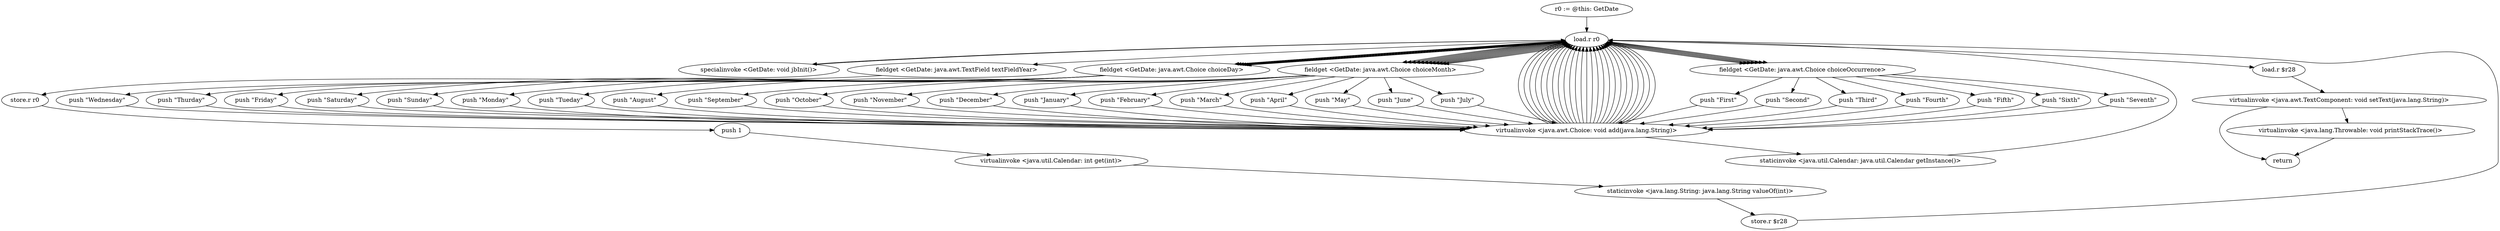 digraph "" {
    "r0 := @this: GetDate"
    "load.r r0"
    "r0 := @this: GetDate"->"load.r r0";
    "specialinvoke <GetDate: void jbInit()>"
    "load.r r0"->"specialinvoke <GetDate: void jbInit()>";
    "specialinvoke <GetDate: void jbInit()>"->"load.r r0";
    "fieldget <GetDate: java.awt.Choice choiceOccurrence>"
    "load.r r0"->"fieldget <GetDate: java.awt.Choice choiceOccurrence>";
    "push \"First\""
    "fieldget <GetDate: java.awt.Choice choiceOccurrence>"->"push \"First\"";
    "virtualinvoke <java.awt.Choice: void add(java.lang.String)>"
    "push \"First\""->"virtualinvoke <java.awt.Choice: void add(java.lang.String)>";
    "virtualinvoke <java.awt.Choice: void add(java.lang.String)>"->"load.r r0";
    "load.r r0"->"fieldget <GetDate: java.awt.Choice choiceOccurrence>";
    "push \"Second\""
    "fieldget <GetDate: java.awt.Choice choiceOccurrence>"->"push \"Second\"";
    "push \"Second\""->"virtualinvoke <java.awt.Choice: void add(java.lang.String)>";
    "virtualinvoke <java.awt.Choice: void add(java.lang.String)>"->"load.r r0";
    "load.r r0"->"fieldget <GetDate: java.awt.Choice choiceOccurrence>";
    "push \"Third\""
    "fieldget <GetDate: java.awt.Choice choiceOccurrence>"->"push \"Third\"";
    "push \"Third\""->"virtualinvoke <java.awt.Choice: void add(java.lang.String)>";
    "virtualinvoke <java.awt.Choice: void add(java.lang.String)>"->"load.r r0";
    "load.r r0"->"fieldget <GetDate: java.awt.Choice choiceOccurrence>";
    "push \"Fourth\""
    "fieldget <GetDate: java.awt.Choice choiceOccurrence>"->"push \"Fourth\"";
    "push \"Fourth\""->"virtualinvoke <java.awt.Choice: void add(java.lang.String)>";
    "virtualinvoke <java.awt.Choice: void add(java.lang.String)>"->"load.r r0";
    "load.r r0"->"fieldget <GetDate: java.awt.Choice choiceOccurrence>";
    "push \"Fifth\""
    "fieldget <GetDate: java.awt.Choice choiceOccurrence>"->"push \"Fifth\"";
    "push \"Fifth\""->"virtualinvoke <java.awt.Choice: void add(java.lang.String)>";
    "virtualinvoke <java.awt.Choice: void add(java.lang.String)>"->"load.r r0";
    "load.r r0"->"fieldget <GetDate: java.awt.Choice choiceOccurrence>";
    "push \"Sixth\""
    "fieldget <GetDate: java.awt.Choice choiceOccurrence>"->"push \"Sixth\"";
    "push \"Sixth\""->"virtualinvoke <java.awt.Choice: void add(java.lang.String)>";
    "virtualinvoke <java.awt.Choice: void add(java.lang.String)>"->"load.r r0";
    "load.r r0"->"fieldget <GetDate: java.awt.Choice choiceOccurrence>";
    "push \"Seventh\""
    "fieldget <GetDate: java.awt.Choice choiceOccurrence>"->"push \"Seventh\"";
    "push \"Seventh\""->"virtualinvoke <java.awt.Choice: void add(java.lang.String)>";
    "virtualinvoke <java.awt.Choice: void add(java.lang.String)>"->"load.r r0";
    "fieldget <GetDate: java.awt.Choice choiceDay>"
    "load.r r0"->"fieldget <GetDate: java.awt.Choice choiceDay>";
    "push \"Sunday\""
    "fieldget <GetDate: java.awt.Choice choiceDay>"->"push \"Sunday\"";
    "push \"Sunday\""->"virtualinvoke <java.awt.Choice: void add(java.lang.String)>";
    "virtualinvoke <java.awt.Choice: void add(java.lang.String)>"->"load.r r0";
    "load.r r0"->"fieldget <GetDate: java.awt.Choice choiceDay>";
    "push \"Monday\""
    "fieldget <GetDate: java.awt.Choice choiceDay>"->"push \"Monday\"";
    "push \"Monday\""->"virtualinvoke <java.awt.Choice: void add(java.lang.String)>";
    "virtualinvoke <java.awt.Choice: void add(java.lang.String)>"->"load.r r0";
    "load.r r0"->"fieldget <GetDate: java.awt.Choice choiceDay>";
    "push \"Tueday\""
    "fieldget <GetDate: java.awt.Choice choiceDay>"->"push \"Tueday\"";
    "push \"Tueday\""->"virtualinvoke <java.awt.Choice: void add(java.lang.String)>";
    "virtualinvoke <java.awt.Choice: void add(java.lang.String)>"->"load.r r0";
    "load.r r0"->"fieldget <GetDate: java.awt.Choice choiceDay>";
    "push \"Wednesday\""
    "fieldget <GetDate: java.awt.Choice choiceDay>"->"push \"Wednesday\"";
    "push \"Wednesday\""->"virtualinvoke <java.awt.Choice: void add(java.lang.String)>";
    "virtualinvoke <java.awt.Choice: void add(java.lang.String)>"->"load.r r0";
    "load.r r0"->"fieldget <GetDate: java.awt.Choice choiceDay>";
    "push \"Thurday\""
    "fieldget <GetDate: java.awt.Choice choiceDay>"->"push \"Thurday\"";
    "push \"Thurday\""->"virtualinvoke <java.awt.Choice: void add(java.lang.String)>";
    "virtualinvoke <java.awt.Choice: void add(java.lang.String)>"->"load.r r0";
    "load.r r0"->"fieldget <GetDate: java.awt.Choice choiceDay>";
    "push \"Friday\""
    "fieldget <GetDate: java.awt.Choice choiceDay>"->"push \"Friday\"";
    "push \"Friday\""->"virtualinvoke <java.awt.Choice: void add(java.lang.String)>";
    "virtualinvoke <java.awt.Choice: void add(java.lang.String)>"->"load.r r0";
    "load.r r0"->"fieldget <GetDate: java.awt.Choice choiceDay>";
    "push \"Saturday\""
    "fieldget <GetDate: java.awt.Choice choiceDay>"->"push \"Saturday\"";
    "push \"Saturday\""->"virtualinvoke <java.awt.Choice: void add(java.lang.String)>";
    "virtualinvoke <java.awt.Choice: void add(java.lang.String)>"->"load.r r0";
    "fieldget <GetDate: java.awt.Choice choiceMonth>"
    "load.r r0"->"fieldget <GetDate: java.awt.Choice choiceMonth>";
    "push \"January\""
    "fieldget <GetDate: java.awt.Choice choiceMonth>"->"push \"January\"";
    "push \"January\""->"virtualinvoke <java.awt.Choice: void add(java.lang.String)>";
    "virtualinvoke <java.awt.Choice: void add(java.lang.String)>"->"load.r r0";
    "load.r r0"->"fieldget <GetDate: java.awt.Choice choiceMonth>";
    "push \"February\""
    "fieldget <GetDate: java.awt.Choice choiceMonth>"->"push \"February\"";
    "push \"February\""->"virtualinvoke <java.awt.Choice: void add(java.lang.String)>";
    "virtualinvoke <java.awt.Choice: void add(java.lang.String)>"->"load.r r0";
    "load.r r0"->"fieldget <GetDate: java.awt.Choice choiceMonth>";
    "push \"March\""
    "fieldget <GetDate: java.awt.Choice choiceMonth>"->"push \"March\"";
    "push \"March\""->"virtualinvoke <java.awt.Choice: void add(java.lang.String)>";
    "virtualinvoke <java.awt.Choice: void add(java.lang.String)>"->"load.r r0";
    "load.r r0"->"fieldget <GetDate: java.awt.Choice choiceMonth>";
    "push \"April\""
    "fieldget <GetDate: java.awt.Choice choiceMonth>"->"push \"April\"";
    "push \"April\""->"virtualinvoke <java.awt.Choice: void add(java.lang.String)>";
    "virtualinvoke <java.awt.Choice: void add(java.lang.String)>"->"load.r r0";
    "load.r r0"->"fieldget <GetDate: java.awt.Choice choiceMonth>";
    "push \"May\""
    "fieldget <GetDate: java.awt.Choice choiceMonth>"->"push \"May\"";
    "push \"May\""->"virtualinvoke <java.awt.Choice: void add(java.lang.String)>";
    "virtualinvoke <java.awt.Choice: void add(java.lang.String)>"->"load.r r0";
    "load.r r0"->"fieldget <GetDate: java.awt.Choice choiceMonth>";
    "push \"June\""
    "fieldget <GetDate: java.awt.Choice choiceMonth>"->"push \"June\"";
    "push \"June\""->"virtualinvoke <java.awt.Choice: void add(java.lang.String)>";
    "virtualinvoke <java.awt.Choice: void add(java.lang.String)>"->"load.r r0";
    "load.r r0"->"fieldget <GetDate: java.awt.Choice choiceMonth>";
    "push \"July\""
    "fieldget <GetDate: java.awt.Choice choiceMonth>"->"push \"July\"";
    "push \"July\""->"virtualinvoke <java.awt.Choice: void add(java.lang.String)>";
    "virtualinvoke <java.awt.Choice: void add(java.lang.String)>"->"load.r r0";
    "load.r r0"->"fieldget <GetDate: java.awt.Choice choiceMonth>";
    "push \"August\""
    "fieldget <GetDate: java.awt.Choice choiceMonth>"->"push \"August\"";
    "push \"August\""->"virtualinvoke <java.awt.Choice: void add(java.lang.String)>";
    "virtualinvoke <java.awt.Choice: void add(java.lang.String)>"->"load.r r0";
    "load.r r0"->"fieldget <GetDate: java.awt.Choice choiceMonth>";
    "push \"September\""
    "fieldget <GetDate: java.awt.Choice choiceMonth>"->"push \"September\"";
    "push \"September\""->"virtualinvoke <java.awt.Choice: void add(java.lang.String)>";
    "virtualinvoke <java.awt.Choice: void add(java.lang.String)>"->"load.r r0";
    "load.r r0"->"fieldget <GetDate: java.awt.Choice choiceMonth>";
    "push \"October\""
    "fieldget <GetDate: java.awt.Choice choiceMonth>"->"push \"October\"";
    "push \"October\""->"virtualinvoke <java.awt.Choice: void add(java.lang.String)>";
    "virtualinvoke <java.awt.Choice: void add(java.lang.String)>"->"load.r r0";
    "load.r r0"->"fieldget <GetDate: java.awt.Choice choiceMonth>";
    "push \"November\""
    "fieldget <GetDate: java.awt.Choice choiceMonth>"->"push \"November\"";
    "push \"November\""->"virtualinvoke <java.awt.Choice: void add(java.lang.String)>";
    "virtualinvoke <java.awt.Choice: void add(java.lang.String)>"->"load.r r0";
    "load.r r0"->"fieldget <GetDate: java.awt.Choice choiceMonth>";
    "push \"December\""
    "fieldget <GetDate: java.awt.Choice choiceMonth>"->"push \"December\"";
    "push \"December\""->"virtualinvoke <java.awt.Choice: void add(java.lang.String)>";
    "staticinvoke <java.util.Calendar: java.util.Calendar getInstance()>"
    "virtualinvoke <java.awt.Choice: void add(java.lang.String)>"->"staticinvoke <java.util.Calendar: java.util.Calendar getInstance()>";
    "staticinvoke <java.util.Calendar: java.util.Calendar getInstance()>"->"load.r r0";
    "fieldget <GetDate: java.awt.TextField textFieldYear>"
    "load.r r0"->"fieldget <GetDate: java.awt.TextField textFieldYear>";
    "store.r r0"
    "fieldget <GetDate: java.awt.TextField textFieldYear>"->"store.r r0";
    "push 1"
    "store.r r0"->"push 1";
    "virtualinvoke <java.util.Calendar: int get(int)>"
    "push 1"->"virtualinvoke <java.util.Calendar: int get(int)>";
    "staticinvoke <java.lang.String: java.lang.String valueOf(int)>"
    "virtualinvoke <java.util.Calendar: int get(int)>"->"staticinvoke <java.lang.String: java.lang.String valueOf(int)>";
    "store.r $r28"
    "staticinvoke <java.lang.String: java.lang.String valueOf(int)>"->"store.r $r28";
    "store.r $r28"->"load.r r0";
    "load.r $r28"
    "load.r r0"->"load.r $r28";
    "virtualinvoke <java.awt.TextComponent: void setText(java.lang.String)>"
    "load.r $r28"->"virtualinvoke <java.awt.TextComponent: void setText(java.lang.String)>";
    "return"
    "virtualinvoke <java.awt.TextComponent: void setText(java.lang.String)>"->"return";
    "virtualinvoke <java.lang.Throwable: void printStackTrace()>"
    "virtualinvoke <java.awt.TextComponent: void setText(java.lang.String)>"->"virtualinvoke <java.lang.Throwable: void printStackTrace()>";
    "virtualinvoke <java.lang.Throwable: void printStackTrace()>"->"return";
}
